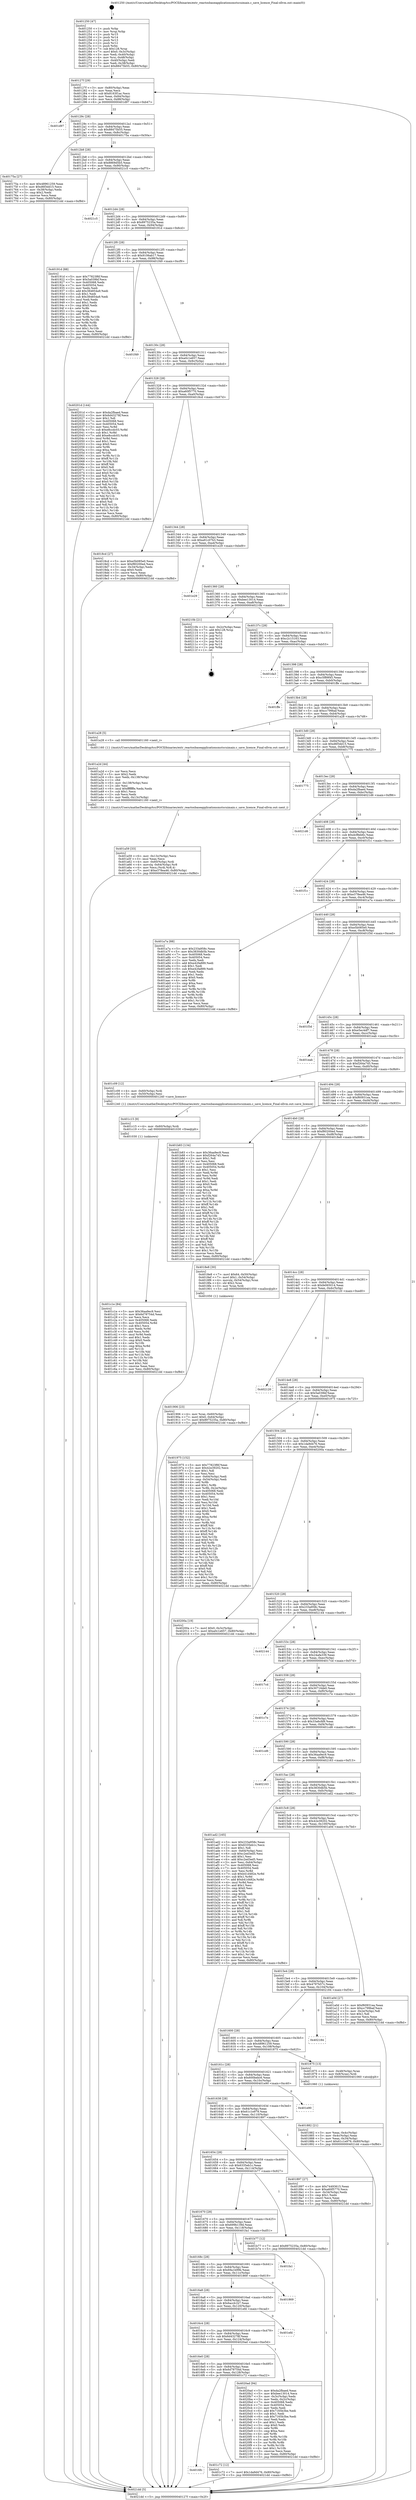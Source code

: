 digraph "0x401250" {
  label = "0x401250 (/mnt/c/Users/mathe/Desktop/tcc/POCII/binaries/extr_reactosbaseapplicationsmstscuimain.c_save_licence_Final-ollvm.out::main(0))"
  labelloc = "t"
  node[shape=record]

  Entry [label="",width=0.3,height=0.3,shape=circle,fillcolor=black,style=filled]
  "0x40127f" [label="{
     0x40127f [29]\l
     | [instrs]\l
     &nbsp;&nbsp;0x40127f \<+3\>: mov -0x80(%rbp),%eax\l
     &nbsp;&nbsp;0x401282 \<+2\>: mov %eax,%ecx\l
     &nbsp;&nbsp;0x401284 \<+6\>: sub $0x8163f1ac,%ecx\l
     &nbsp;&nbsp;0x40128a \<+6\>: mov %eax,-0x84(%rbp)\l
     &nbsp;&nbsp;0x401290 \<+6\>: mov %ecx,-0x88(%rbp)\l
     &nbsp;&nbsp;0x401296 \<+6\>: je 0000000000401d97 \<main+0xb47\>\l
  }"]
  "0x401d97" [label="{
     0x401d97\l
  }", style=dashed]
  "0x40129c" [label="{
     0x40129c [28]\l
     | [instrs]\l
     &nbsp;&nbsp;0x40129c \<+5\>: jmp 00000000004012a1 \<main+0x51\>\l
     &nbsp;&nbsp;0x4012a1 \<+6\>: mov -0x84(%rbp),%eax\l
     &nbsp;&nbsp;0x4012a7 \<+5\>: sub $0x88475b55,%eax\l
     &nbsp;&nbsp;0x4012ac \<+6\>: mov %eax,-0x8c(%rbp)\l
     &nbsp;&nbsp;0x4012b2 \<+6\>: je 000000000040175a \<main+0x50a\>\l
  }"]
  Exit [label="",width=0.3,height=0.3,shape=circle,fillcolor=black,style=filled,peripheries=2]
  "0x40175a" [label="{
     0x40175a [27]\l
     | [instrs]\l
     &nbsp;&nbsp;0x40175a \<+5\>: mov $0x48961259,%eax\l
     &nbsp;&nbsp;0x40175f \<+5\>: mov $0xd6f3dd15,%ecx\l
     &nbsp;&nbsp;0x401764 \<+3\>: mov -0x38(%rbp),%edx\l
     &nbsp;&nbsp;0x401767 \<+3\>: cmp $0x2,%edx\l
     &nbsp;&nbsp;0x40176a \<+3\>: cmovne %ecx,%eax\l
     &nbsp;&nbsp;0x40176d \<+3\>: mov %eax,-0x80(%rbp)\l
     &nbsp;&nbsp;0x401770 \<+5\>: jmp 00000000004021dd \<main+0xf8d\>\l
  }"]
  "0x4012b8" [label="{
     0x4012b8 [28]\l
     | [instrs]\l
     &nbsp;&nbsp;0x4012b8 \<+5\>: jmp 00000000004012bd \<main+0x6d\>\l
     &nbsp;&nbsp;0x4012bd \<+6\>: mov -0x84(%rbp),%eax\l
     &nbsp;&nbsp;0x4012c3 \<+5\>: sub $0x8869d5b5,%eax\l
     &nbsp;&nbsp;0x4012c8 \<+6\>: mov %eax,-0x90(%rbp)\l
     &nbsp;&nbsp;0x4012ce \<+6\>: je 00000000004021c5 \<main+0xf75\>\l
  }"]
  "0x4021dd" [label="{
     0x4021dd [5]\l
     | [instrs]\l
     &nbsp;&nbsp;0x4021dd \<+5\>: jmp 000000000040127f \<main+0x2f\>\l
  }"]
  "0x401250" [label="{
     0x401250 [47]\l
     | [instrs]\l
     &nbsp;&nbsp;0x401250 \<+1\>: push %rbp\l
     &nbsp;&nbsp;0x401251 \<+3\>: mov %rsp,%rbp\l
     &nbsp;&nbsp;0x401254 \<+2\>: push %r15\l
     &nbsp;&nbsp;0x401256 \<+2\>: push %r14\l
     &nbsp;&nbsp;0x401258 \<+2\>: push %r13\l
     &nbsp;&nbsp;0x40125a \<+2\>: push %r12\l
     &nbsp;&nbsp;0x40125c \<+1\>: push %rbx\l
     &nbsp;&nbsp;0x40125d \<+7\>: sub $0x128,%rsp\l
     &nbsp;&nbsp;0x401264 \<+7\>: movl $0x0,-0x3c(%rbp)\l
     &nbsp;&nbsp;0x40126b \<+3\>: mov %edi,-0x40(%rbp)\l
     &nbsp;&nbsp;0x40126e \<+4\>: mov %rsi,-0x48(%rbp)\l
     &nbsp;&nbsp;0x401272 \<+3\>: mov -0x40(%rbp),%edi\l
     &nbsp;&nbsp;0x401275 \<+3\>: mov %edi,-0x38(%rbp)\l
     &nbsp;&nbsp;0x401278 \<+7\>: movl $0x88475b55,-0x80(%rbp)\l
  }"]
  "0x4016fc" [label="{
     0x4016fc\l
  }", style=dashed]
  "0x4021c5" [label="{
     0x4021c5\l
  }", style=dashed]
  "0x4012d4" [label="{
     0x4012d4 [28]\l
     | [instrs]\l
     &nbsp;&nbsp;0x4012d4 \<+5\>: jmp 00000000004012d9 \<main+0x89\>\l
     &nbsp;&nbsp;0x4012d9 \<+6\>: mov -0x84(%rbp),%eax\l
     &nbsp;&nbsp;0x4012df \<+5\>: sub $0x8975235a,%eax\l
     &nbsp;&nbsp;0x4012e4 \<+6\>: mov %eax,-0x94(%rbp)\l
     &nbsp;&nbsp;0x4012ea \<+6\>: je 000000000040191d \<main+0x6cd\>\l
  }"]
  "0x401c72" [label="{
     0x401c72 [12]\l
     | [instrs]\l
     &nbsp;&nbsp;0x401c72 \<+7\>: movl $0x1da9d476,-0x80(%rbp)\l
     &nbsp;&nbsp;0x401c79 \<+5\>: jmp 00000000004021dd \<main+0xf8d\>\l
  }"]
  "0x40191d" [label="{
     0x40191d [88]\l
     | [instrs]\l
     &nbsp;&nbsp;0x40191d \<+5\>: mov $0x77823f6f,%eax\l
     &nbsp;&nbsp;0x401922 \<+5\>: mov $0x5a039bf,%ecx\l
     &nbsp;&nbsp;0x401927 \<+7\>: mov 0x405068,%edx\l
     &nbsp;&nbsp;0x40192e \<+7\>: mov 0x405054,%esi\l
     &nbsp;&nbsp;0x401935 \<+2\>: mov %edx,%edi\l
     &nbsp;&nbsp;0x401937 \<+6\>: add $0x384854a9,%edi\l
     &nbsp;&nbsp;0x40193d \<+3\>: sub $0x1,%edi\l
     &nbsp;&nbsp;0x401940 \<+6\>: sub $0x384854a9,%edi\l
     &nbsp;&nbsp;0x401946 \<+3\>: imul %edi,%edx\l
     &nbsp;&nbsp;0x401949 \<+3\>: and $0x1,%edx\l
     &nbsp;&nbsp;0x40194c \<+3\>: cmp $0x0,%edx\l
     &nbsp;&nbsp;0x40194f \<+4\>: sete %r8b\l
     &nbsp;&nbsp;0x401953 \<+3\>: cmp $0xa,%esi\l
     &nbsp;&nbsp;0x401956 \<+4\>: setl %r9b\l
     &nbsp;&nbsp;0x40195a \<+3\>: mov %r8b,%r10b\l
     &nbsp;&nbsp;0x40195d \<+3\>: and %r9b,%r10b\l
     &nbsp;&nbsp;0x401960 \<+3\>: xor %r9b,%r8b\l
     &nbsp;&nbsp;0x401963 \<+3\>: or %r8b,%r10b\l
     &nbsp;&nbsp;0x401966 \<+4\>: test $0x1,%r10b\l
     &nbsp;&nbsp;0x40196a \<+3\>: cmovne %ecx,%eax\l
     &nbsp;&nbsp;0x40196d \<+3\>: mov %eax,-0x80(%rbp)\l
     &nbsp;&nbsp;0x401970 \<+5\>: jmp 00000000004021dd \<main+0xf8d\>\l
  }"]
  "0x4012f0" [label="{
     0x4012f0 [28]\l
     | [instrs]\l
     &nbsp;&nbsp;0x4012f0 \<+5\>: jmp 00000000004012f5 \<main+0xa5\>\l
     &nbsp;&nbsp;0x4012f5 \<+6\>: mov -0x84(%rbp),%eax\l
     &nbsp;&nbsp;0x4012fb \<+5\>: sub $0x9106ab17,%eax\l
     &nbsp;&nbsp;0x401300 \<+6\>: mov %eax,-0x98(%rbp)\l
     &nbsp;&nbsp;0x401306 \<+6\>: je 0000000000401f49 \<main+0xcf9\>\l
  }"]
  "0x4016e0" [label="{
     0x4016e0 [28]\l
     | [instrs]\l
     &nbsp;&nbsp;0x4016e0 \<+5\>: jmp 00000000004016e5 \<main+0x495\>\l
     &nbsp;&nbsp;0x4016e5 \<+6\>: mov -0x84(%rbp),%eax\l
     &nbsp;&nbsp;0x4016eb \<+5\>: sub $0x6d78754d,%eax\l
     &nbsp;&nbsp;0x4016f0 \<+6\>: mov %eax,-0x128(%rbp)\l
     &nbsp;&nbsp;0x4016f6 \<+6\>: je 0000000000401c72 \<main+0xa22\>\l
  }"]
  "0x401f49" [label="{
     0x401f49\l
  }", style=dashed]
  "0x40130c" [label="{
     0x40130c [28]\l
     | [instrs]\l
     &nbsp;&nbsp;0x40130c \<+5\>: jmp 0000000000401311 \<main+0xc1\>\l
     &nbsp;&nbsp;0x401311 \<+6\>: mov -0x84(%rbp),%eax\l
     &nbsp;&nbsp;0x401317 \<+5\>: sub $0xa0c1e657,%eax\l
     &nbsp;&nbsp;0x40131c \<+6\>: mov %eax,-0x9c(%rbp)\l
     &nbsp;&nbsp;0x401322 \<+6\>: je 000000000040201d \<main+0xdcd\>\l
  }"]
  "0x4020ad" [label="{
     0x4020ad [94]\l
     | [instrs]\l
     &nbsp;&nbsp;0x4020ad \<+5\>: mov $0xda2fbaed,%eax\l
     &nbsp;&nbsp;0x4020b2 \<+5\>: mov $0xbee13014,%ecx\l
     &nbsp;&nbsp;0x4020b7 \<+3\>: mov -0x3c(%rbp),%edx\l
     &nbsp;&nbsp;0x4020ba \<+3\>: mov %edx,-0x2c(%rbp)\l
     &nbsp;&nbsp;0x4020bd \<+7\>: mov 0x405068,%edx\l
     &nbsp;&nbsp;0x4020c4 \<+7\>: mov 0x405054,%esi\l
     &nbsp;&nbsp;0x4020cb \<+2\>: mov %edx,%edi\l
     &nbsp;&nbsp;0x4020cd \<+6\>: add $0x7165b3be,%edi\l
     &nbsp;&nbsp;0x4020d3 \<+3\>: sub $0x1,%edi\l
     &nbsp;&nbsp;0x4020d6 \<+6\>: sub $0x7165b3be,%edi\l
     &nbsp;&nbsp;0x4020dc \<+3\>: imul %edi,%edx\l
     &nbsp;&nbsp;0x4020df \<+3\>: and $0x1,%edx\l
     &nbsp;&nbsp;0x4020e2 \<+3\>: cmp $0x0,%edx\l
     &nbsp;&nbsp;0x4020e5 \<+4\>: sete %r8b\l
     &nbsp;&nbsp;0x4020e9 \<+3\>: cmp $0xa,%esi\l
     &nbsp;&nbsp;0x4020ec \<+4\>: setl %r9b\l
     &nbsp;&nbsp;0x4020f0 \<+3\>: mov %r8b,%r10b\l
     &nbsp;&nbsp;0x4020f3 \<+3\>: and %r9b,%r10b\l
     &nbsp;&nbsp;0x4020f6 \<+3\>: xor %r9b,%r8b\l
     &nbsp;&nbsp;0x4020f9 \<+3\>: or %r8b,%r10b\l
     &nbsp;&nbsp;0x4020fc \<+4\>: test $0x1,%r10b\l
     &nbsp;&nbsp;0x402100 \<+3\>: cmovne %ecx,%eax\l
     &nbsp;&nbsp;0x402103 \<+3\>: mov %eax,-0x80(%rbp)\l
     &nbsp;&nbsp;0x402106 \<+5\>: jmp 00000000004021dd \<main+0xf8d\>\l
  }"]
  "0x40201d" [label="{
     0x40201d [144]\l
     | [instrs]\l
     &nbsp;&nbsp;0x40201d \<+5\>: mov $0xda2fbaed,%eax\l
     &nbsp;&nbsp;0x402022 \<+5\>: mov $0x6d43278f,%ecx\l
     &nbsp;&nbsp;0x402027 \<+2\>: mov $0x1,%dl\l
     &nbsp;&nbsp;0x402029 \<+7\>: mov 0x405068,%esi\l
     &nbsp;&nbsp;0x402030 \<+7\>: mov 0x405054,%edi\l
     &nbsp;&nbsp;0x402037 \<+3\>: mov %esi,%r8d\l
     &nbsp;&nbsp;0x40203a \<+7\>: sub $0xe8ccdc03,%r8d\l
     &nbsp;&nbsp;0x402041 \<+4\>: sub $0x1,%r8d\l
     &nbsp;&nbsp;0x402045 \<+7\>: add $0xe8ccdc03,%r8d\l
     &nbsp;&nbsp;0x40204c \<+4\>: imul %r8d,%esi\l
     &nbsp;&nbsp;0x402050 \<+3\>: and $0x1,%esi\l
     &nbsp;&nbsp;0x402053 \<+3\>: cmp $0x0,%esi\l
     &nbsp;&nbsp;0x402056 \<+4\>: sete %r9b\l
     &nbsp;&nbsp;0x40205a \<+3\>: cmp $0xa,%edi\l
     &nbsp;&nbsp;0x40205d \<+4\>: setl %r10b\l
     &nbsp;&nbsp;0x402061 \<+3\>: mov %r9b,%r11b\l
     &nbsp;&nbsp;0x402064 \<+4\>: xor $0xff,%r11b\l
     &nbsp;&nbsp;0x402068 \<+3\>: mov %r10b,%bl\l
     &nbsp;&nbsp;0x40206b \<+3\>: xor $0xff,%bl\l
     &nbsp;&nbsp;0x40206e \<+3\>: xor $0x0,%dl\l
     &nbsp;&nbsp;0x402071 \<+3\>: mov %r11b,%r14b\l
     &nbsp;&nbsp;0x402074 \<+4\>: and $0x0,%r14b\l
     &nbsp;&nbsp;0x402078 \<+3\>: and %dl,%r9b\l
     &nbsp;&nbsp;0x40207b \<+3\>: mov %bl,%r15b\l
     &nbsp;&nbsp;0x40207e \<+4\>: and $0x0,%r15b\l
     &nbsp;&nbsp;0x402082 \<+3\>: and %dl,%r10b\l
     &nbsp;&nbsp;0x402085 \<+3\>: or %r9b,%r14b\l
     &nbsp;&nbsp;0x402088 \<+3\>: or %r10b,%r15b\l
     &nbsp;&nbsp;0x40208b \<+3\>: xor %r15b,%r14b\l
     &nbsp;&nbsp;0x40208e \<+3\>: or %bl,%r11b\l
     &nbsp;&nbsp;0x402091 \<+4\>: xor $0xff,%r11b\l
     &nbsp;&nbsp;0x402095 \<+3\>: or $0x0,%dl\l
     &nbsp;&nbsp;0x402098 \<+3\>: and %dl,%r11b\l
     &nbsp;&nbsp;0x40209b \<+3\>: or %r11b,%r14b\l
     &nbsp;&nbsp;0x40209e \<+4\>: test $0x1,%r14b\l
     &nbsp;&nbsp;0x4020a2 \<+3\>: cmovne %ecx,%eax\l
     &nbsp;&nbsp;0x4020a5 \<+3\>: mov %eax,-0x80(%rbp)\l
     &nbsp;&nbsp;0x4020a8 \<+5\>: jmp 00000000004021dd \<main+0xf8d\>\l
  }"]
  "0x401328" [label="{
     0x401328 [28]\l
     | [instrs]\l
     &nbsp;&nbsp;0x401328 \<+5\>: jmp 000000000040132d \<main+0xdd\>\l
     &nbsp;&nbsp;0x40132d \<+6\>: mov -0x84(%rbp),%eax\l
     &nbsp;&nbsp;0x401333 \<+5\>: sub $0xa60f5770,%eax\l
     &nbsp;&nbsp;0x401338 \<+6\>: mov %eax,-0xa0(%rbp)\l
     &nbsp;&nbsp;0x40133e \<+6\>: je 00000000004018cd \<main+0x67d\>\l
  }"]
  "0x4016c4" [label="{
     0x4016c4 [28]\l
     | [instrs]\l
     &nbsp;&nbsp;0x4016c4 \<+5\>: jmp 00000000004016c9 \<main+0x479\>\l
     &nbsp;&nbsp;0x4016c9 \<+6\>: mov -0x84(%rbp),%eax\l
     &nbsp;&nbsp;0x4016cf \<+5\>: sub $0x6d43278f,%eax\l
     &nbsp;&nbsp;0x4016d4 \<+6\>: mov %eax,-0x124(%rbp)\l
     &nbsp;&nbsp;0x4016da \<+6\>: je 00000000004020ad \<main+0xe5d\>\l
  }"]
  "0x4018cd" [label="{
     0x4018cd [27]\l
     | [instrs]\l
     &nbsp;&nbsp;0x4018cd \<+5\>: mov $0xe5b085e0,%eax\l
     &nbsp;&nbsp;0x4018d2 \<+5\>: mov $0xf80200ed,%ecx\l
     &nbsp;&nbsp;0x4018d7 \<+3\>: mov -0x34(%rbp),%edx\l
     &nbsp;&nbsp;0x4018da \<+3\>: cmp $0x0,%edx\l
     &nbsp;&nbsp;0x4018dd \<+3\>: cmove %ecx,%eax\l
     &nbsp;&nbsp;0x4018e0 \<+3\>: mov %eax,-0x80(%rbp)\l
     &nbsp;&nbsp;0x4018e3 \<+5\>: jmp 00000000004021dd \<main+0xf8d\>\l
  }"]
  "0x401344" [label="{
     0x401344 [28]\l
     | [instrs]\l
     &nbsp;&nbsp;0x401344 \<+5\>: jmp 0000000000401349 \<main+0xf9\>\l
     &nbsp;&nbsp;0x401349 \<+6\>: mov -0x84(%rbp),%eax\l
     &nbsp;&nbsp;0x40134f \<+5\>: sub $0xa91c07b3,%eax\l
     &nbsp;&nbsp;0x401354 \<+6\>: mov %eax,-0xa4(%rbp)\l
     &nbsp;&nbsp;0x40135a \<+6\>: je 0000000000401e29 \<main+0xbd9\>\l
  }"]
  "0x401efd" [label="{
     0x401efd\l
  }", style=dashed]
  "0x401e29" [label="{
     0x401e29\l
  }", style=dashed]
  "0x401360" [label="{
     0x401360 [28]\l
     | [instrs]\l
     &nbsp;&nbsp;0x401360 \<+5\>: jmp 0000000000401365 \<main+0x115\>\l
     &nbsp;&nbsp;0x401365 \<+6\>: mov -0x84(%rbp),%eax\l
     &nbsp;&nbsp;0x40136b \<+5\>: sub $0xbee13014,%eax\l
     &nbsp;&nbsp;0x401370 \<+6\>: mov %eax,-0xa8(%rbp)\l
     &nbsp;&nbsp;0x401376 \<+6\>: je 000000000040210b \<main+0xebb\>\l
  }"]
  "0x4016a8" [label="{
     0x4016a8 [28]\l
     | [instrs]\l
     &nbsp;&nbsp;0x4016a8 \<+5\>: jmp 00000000004016ad \<main+0x45d\>\l
     &nbsp;&nbsp;0x4016ad \<+6\>: mov -0x84(%rbp),%eax\l
     &nbsp;&nbsp;0x4016b3 \<+5\>: sub $0x6accb1b7,%eax\l
     &nbsp;&nbsp;0x4016b8 \<+6\>: mov %eax,-0x120(%rbp)\l
     &nbsp;&nbsp;0x4016be \<+6\>: je 0000000000401efd \<main+0xcad\>\l
  }"]
  "0x40210b" [label="{
     0x40210b [21]\l
     | [instrs]\l
     &nbsp;&nbsp;0x40210b \<+3\>: mov -0x2c(%rbp),%eax\l
     &nbsp;&nbsp;0x40210e \<+7\>: add $0x128,%rsp\l
     &nbsp;&nbsp;0x402115 \<+1\>: pop %rbx\l
     &nbsp;&nbsp;0x402116 \<+2\>: pop %r12\l
     &nbsp;&nbsp;0x402118 \<+2\>: pop %r13\l
     &nbsp;&nbsp;0x40211a \<+2\>: pop %r14\l
     &nbsp;&nbsp;0x40211c \<+2\>: pop %r15\l
     &nbsp;&nbsp;0x40211e \<+1\>: pop %rbp\l
     &nbsp;&nbsp;0x40211f \<+1\>: ret\l
  }"]
  "0x40137c" [label="{
     0x40137c [28]\l
     | [instrs]\l
     &nbsp;&nbsp;0x40137c \<+5\>: jmp 0000000000401381 \<main+0x131\>\l
     &nbsp;&nbsp;0x401381 \<+6\>: mov -0x84(%rbp),%eax\l
     &nbsp;&nbsp;0x401387 \<+5\>: sub $0xc2c15163,%eax\l
     &nbsp;&nbsp;0x40138c \<+6\>: mov %eax,-0xac(%rbp)\l
     &nbsp;&nbsp;0x401392 \<+6\>: je 0000000000401da3 \<main+0xb53\>\l
  }"]
  "0x401869" [label="{
     0x401869\l
  }", style=dashed]
  "0x401da3" [label="{
     0x401da3\l
  }", style=dashed]
  "0x401398" [label="{
     0x401398 [28]\l
     | [instrs]\l
     &nbsp;&nbsp;0x401398 \<+5\>: jmp 000000000040139d \<main+0x14d\>\l
     &nbsp;&nbsp;0x40139d \<+6\>: mov -0x84(%rbp),%eax\l
     &nbsp;&nbsp;0x4013a3 \<+5\>: sub $0xc5f89f45,%eax\l
     &nbsp;&nbsp;0x4013a8 \<+6\>: mov %eax,-0xb0(%rbp)\l
     &nbsp;&nbsp;0x4013ae \<+6\>: je 0000000000401ffe \<main+0xdae\>\l
  }"]
  "0x40168c" [label="{
     0x40168c [28]\l
     | [instrs]\l
     &nbsp;&nbsp;0x40168c \<+5\>: jmp 0000000000401691 \<main+0x441\>\l
     &nbsp;&nbsp;0x401691 \<+6\>: mov -0x84(%rbp),%eax\l
     &nbsp;&nbsp;0x401697 \<+5\>: sub $0x69a1b99b,%eax\l
     &nbsp;&nbsp;0x40169c \<+6\>: mov %eax,-0x11c(%rbp)\l
     &nbsp;&nbsp;0x4016a2 \<+6\>: je 0000000000401869 \<main+0x619\>\l
  }"]
  "0x401ffe" [label="{
     0x401ffe\l
  }", style=dashed]
  "0x4013b4" [label="{
     0x4013b4 [28]\l
     | [instrs]\l
     &nbsp;&nbsp;0x4013b4 \<+5\>: jmp 00000000004013b9 \<main+0x169\>\l
     &nbsp;&nbsp;0x4013b9 \<+6\>: mov -0x84(%rbp),%eax\l
     &nbsp;&nbsp;0x4013bf \<+5\>: sub $0xcc799baf,%eax\l
     &nbsp;&nbsp;0x4013c4 \<+6\>: mov %eax,-0xb4(%rbp)\l
     &nbsp;&nbsp;0x4013ca \<+6\>: je 0000000000401a28 \<main+0x7d8\>\l
  }"]
  "0x401fa1" [label="{
     0x401fa1\l
  }", style=dashed]
  "0x401a28" [label="{
     0x401a28 [5]\l
     | [instrs]\l
     &nbsp;&nbsp;0x401a28 \<+5\>: call 0000000000401160 \<next_i\>\l
     | [calls]\l
     &nbsp;&nbsp;0x401160 \{1\} (/mnt/c/Users/mathe/Desktop/tcc/POCII/binaries/extr_reactosbaseapplicationsmstscuimain.c_save_licence_Final-ollvm.out::next_i)\l
  }"]
  "0x4013d0" [label="{
     0x4013d0 [28]\l
     | [instrs]\l
     &nbsp;&nbsp;0x4013d0 \<+5\>: jmp 00000000004013d5 \<main+0x185\>\l
     &nbsp;&nbsp;0x4013d5 \<+6\>: mov -0x84(%rbp),%eax\l
     &nbsp;&nbsp;0x4013db \<+5\>: sub $0xd6f3dd15,%eax\l
     &nbsp;&nbsp;0x4013e0 \<+6\>: mov %eax,-0xb8(%rbp)\l
     &nbsp;&nbsp;0x4013e6 \<+6\>: je 0000000000401775 \<main+0x525\>\l
  }"]
  "0x401c1e" [label="{
     0x401c1e [84]\l
     | [instrs]\l
     &nbsp;&nbsp;0x401c1e \<+5\>: mov $0x36aa9ec9,%esi\l
     &nbsp;&nbsp;0x401c23 \<+5\>: mov $0x6d78754d,%eax\l
     &nbsp;&nbsp;0x401c28 \<+2\>: xor %ecx,%ecx\l
     &nbsp;&nbsp;0x401c2a \<+7\>: mov 0x405068,%edx\l
     &nbsp;&nbsp;0x401c31 \<+8\>: mov 0x405054,%r8d\l
     &nbsp;&nbsp;0x401c39 \<+3\>: sub $0x1,%ecx\l
     &nbsp;&nbsp;0x401c3c \<+3\>: mov %edx,%r9d\l
     &nbsp;&nbsp;0x401c3f \<+3\>: add %ecx,%r9d\l
     &nbsp;&nbsp;0x401c42 \<+4\>: imul %r9d,%edx\l
     &nbsp;&nbsp;0x401c46 \<+3\>: and $0x1,%edx\l
     &nbsp;&nbsp;0x401c49 \<+3\>: cmp $0x0,%edx\l
     &nbsp;&nbsp;0x401c4c \<+4\>: sete %r10b\l
     &nbsp;&nbsp;0x401c50 \<+4\>: cmp $0xa,%r8d\l
     &nbsp;&nbsp;0x401c54 \<+4\>: setl %r11b\l
     &nbsp;&nbsp;0x401c58 \<+3\>: mov %r10b,%bl\l
     &nbsp;&nbsp;0x401c5b \<+3\>: and %r11b,%bl\l
     &nbsp;&nbsp;0x401c5e \<+3\>: xor %r11b,%r10b\l
     &nbsp;&nbsp;0x401c61 \<+3\>: or %r10b,%bl\l
     &nbsp;&nbsp;0x401c64 \<+3\>: test $0x1,%bl\l
     &nbsp;&nbsp;0x401c67 \<+3\>: cmovne %eax,%esi\l
     &nbsp;&nbsp;0x401c6a \<+3\>: mov %esi,-0x80(%rbp)\l
     &nbsp;&nbsp;0x401c6d \<+5\>: jmp 00000000004021dd \<main+0xf8d\>\l
  }"]
  "0x401775" [label="{
     0x401775\l
  }", style=dashed]
  "0x4013ec" [label="{
     0x4013ec [28]\l
     | [instrs]\l
     &nbsp;&nbsp;0x4013ec \<+5\>: jmp 00000000004013f1 \<main+0x1a1\>\l
     &nbsp;&nbsp;0x4013f1 \<+6\>: mov -0x84(%rbp),%eax\l
     &nbsp;&nbsp;0x4013f7 \<+5\>: sub $0xda2fbaed,%eax\l
     &nbsp;&nbsp;0x4013fc \<+6\>: mov %eax,-0xbc(%rbp)\l
     &nbsp;&nbsp;0x401402 \<+6\>: je 00000000004021d6 \<main+0xf86\>\l
  }"]
  "0x401c15" [label="{
     0x401c15 [9]\l
     | [instrs]\l
     &nbsp;&nbsp;0x401c15 \<+4\>: mov -0x60(%rbp),%rdi\l
     &nbsp;&nbsp;0x401c19 \<+5\>: call 0000000000401030 \<free@plt\>\l
     | [calls]\l
     &nbsp;&nbsp;0x401030 \{1\} (unknown)\l
  }"]
  "0x4021d6" [label="{
     0x4021d6\l
  }", style=dashed]
  "0x401408" [label="{
     0x401408 [28]\l
     | [instrs]\l
     &nbsp;&nbsp;0x401408 \<+5\>: jmp 000000000040140d \<main+0x1bd\>\l
     &nbsp;&nbsp;0x40140d \<+6\>: mov -0x84(%rbp),%eax\l
     &nbsp;&nbsp;0x401413 \<+5\>: sub $0xdcf8eb6c,%eax\l
     &nbsp;&nbsp;0x401418 \<+6\>: mov %eax,-0xc0(%rbp)\l
     &nbsp;&nbsp;0x40141e \<+6\>: je 0000000000401f1c \<main+0xccc\>\l
  }"]
  "0x401670" [label="{
     0x401670 [28]\l
     | [instrs]\l
     &nbsp;&nbsp;0x401670 \<+5\>: jmp 0000000000401675 \<main+0x425\>\l
     &nbsp;&nbsp;0x401675 \<+6\>: mov -0x84(%rbp),%eax\l
     &nbsp;&nbsp;0x40167b \<+5\>: sub $0x699b139d,%eax\l
     &nbsp;&nbsp;0x401680 \<+6\>: mov %eax,-0x118(%rbp)\l
     &nbsp;&nbsp;0x401686 \<+6\>: je 0000000000401fa1 \<main+0xd51\>\l
  }"]
  "0x401f1c" [label="{
     0x401f1c\l
  }", style=dashed]
  "0x401424" [label="{
     0x401424 [28]\l
     | [instrs]\l
     &nbsp;&nbsp;0x401424 \<+5\>: jmp 0000000000401429 \<main+0x1d9\>\l
     &nbsp;&nbsp;0x401429 \<+6\>: mov -0x84(%rbp),%eax\l
     &nbsp;&nbsp;0x40142f \<+5\>: sub $0xe378ea46,%eax\l
     &nbsp;&nbsp;0x401434 \<+6\>: mov %eax,-0xc4(%rbp)\l
     &nbsp;&nbsp;0x40143a \<+6\>: je 0000000000401a7a \<main+0x82a\>\l
  }"]
  "0x401b77" [label="{
     0x401b77 [12]\l
     | [instrs]\l
     &nbsp;&nbsp;0x401b77 \<+7\>: movl $0x8975235a,-0x80(%rbp)\l
     &nbsp;&nbsp;0x401b7e \<+5\>: jmp 00000000004021dd \<main+0xf8d\>\l
  }"]
  "0x401a7a" [label="{
     0x401a7a [88]\l
     | [instrs]\l
     &nbsp;&nbsp;0x401a7a \<+5\>: mov $0x233a958c,%eax\l
     &nbsp;&nbsp;0x401a7f \<+5\>: mov $0x3830db5b,%ecx\l
     &nbsp;&nbsp;0x401a84 \<+7\>: mov 0x405068,%edx\l
     &nbsp;&nbsp;0x401a8b \<+7\>: mov 0x405054,%esi\l
     &nbsp;&nbsp;0x401a92 \<+2\>: mov %edx,%edi\l
     &nbsp;&nbsp;0x401a94 \<+6\>: add $0xe42fa889,%edi\l
     &nbsp;&nbsp;0x401a9a \<+3\>: sub $0x1,%edi\l
     &nbsp;&nbsp;0x401a9d \<+6\>: sub $0xe42fa889,%edi\l
     &nbsp;&nbsp;0x401aa3 \<+3\>: imul %edi,%edx\l
     &nbsp;&nbsp;0x401aa6 \<+3\>: and $0x1,%edx\l
     &nbsp;&nbsp;0x401aa9 \<+3\>: cmp $0x0,%edx\l
     &nbsp;&nbsp;0x401aac \<+4\>: sete %r8b\l
     &nbsp;&nbsp;0x401ab0 \<+3\>: cmp $0xa,%esi\l
     &nbsp;&nbsp;0x401ab3 \<+4\>: setl %r9b\l
     &nbsp;&nbsp;0x401ab7 \<+3\>: mov %r8b,%r10b\l
     &nbsp;&nbsp;0x401aba \<+3\>: and %r9b,%r10b\l
     &nbsp;&nbsp;0x401abd \<+3\>: xor %r9b,%r8b\l
     &nbsp;&nbsp;0x401ac0 \<+3\>: or %r8b,%r10b\l
     &nbsp;&nbsp;0x401ac3 \<+4\>: test $0x1,%r10b\l
     &nbsp;&nbsp;0x401ac7 \<+3\>: cmovne %ecx,%eax\l
     &nbsp;&nbsp;0x401aca \<+3\>: mov %eax,-0x80(%rbp)\l
     &nbsp;&nbsp;0x401acd \<+5\>: jmp 00000000004021dd \<main+0xf8d\>\l
  }"]
  "0x401440" [label="{
     0x401440 [28]\l
     | [instrs]\l
     &nbsp;&nbsp;0x401440 \<+5\>: jmp 0000000000401445 \<main+0x1f5\>\l
     &nbsp;&nbsp;0x401445 \<+6\>: mov -0x84(%rbp),%eax\l
     &nbsp;&nbsp;0x40144b \<+5\>: sub $0xe5b085e0,%eax\l
     &nbsp;&nbsp;0x401450 \<+6\>: mov %eax,-0xc8(%rbp)\l
     &nbsp;&nbsp;0x401456 \<+6\>: je 0000000000401f3d \<main+0xced\>\l
  }"]
  "0x401a59" [label="{
     0x401a59 [33]\l
     | [instrs]\l
     &nbsp;&nbsp;0x401a59 \<+6\>: mov -0x13c(%rbp),%ecx\l
     &nbsp;&nbsp;0x401a5f \<+3\>: imul %eax,%ecx\l
     &nbsp;&nbsp;0x401a62 \<+4\>: mov -0x60(%rbp),%rdi\l
     &nbsp;&nbsp;0x401a66 \<+4\>: movslq -0x64(%rbp),%r8\l
     &nbsp;&nbsp;0x401a6a \<+4\>: mov %ecx,(%rdi,%r8,4)\l
     &nbsp;&nbsp;0x401a6e \<+7\>: movl $0xe378ea46,-0x80(%rbp)\l
     &nbsp;&nbsp;0x401a75 \<+5\>: jmp 00000000004021dd \<main+0xf8d\>\l
  }"]
  "0x401f3d" [label="{
     0x401f3d\l
  }", style=dashed]
  "0x40145c" [label="{
     0x40145c [28]\l
     | [instrs]\l
     &nbsp;&nbsp;0x40145c \<+5\>: jmp 0000000000401461 \<main+0x211\>\l
     &nbsp;&nbsp;0x401461 \<+6\>: mov -0x84(%rbp),%eax\l
     &nbsp;&nbsp;0x401467 \<+5\>: sub $0xe5ec4df7,%eax\l
     &nbsp;&nbsp;0x40146c \<+6\>: mov %eax,-0xcc(%rbp)\l
     &nbsp;&nbsp;0x401472 \<+6\>: je 0000000000401eab \<main+0xc5b\>\l
  }"]
  "0x401a2d" [label="{
     0x401a2d [44]\l
     | [instrs]\l
     &nbsp;&nbsp;0x401a2d \<+2\>: xor %ecx,%ecx\l
     &nbsp;&nbsp;0x401a2f \<+5\>: mov $0x2,%edx\l
     &nbsp;&nbsp;0x401a34 \<+6\>: mov %edx,-0x138(%rbp)\l
     &nbsp;&nbsp;0x401a3a \<+1\>: cltd\l
     &nbsp;&nbsp;0x401a3b \<+6\>: mov -0x138(%rbp),%esi\l
     &nbsp;&nbsp;0x401a41 \<+2\>: idiv %esi\l
     &nbsp;&nbsp;0x401a43 \<+6\>: imul $0xfffffffe,%edx,%edx\l
     &nbsp;&nbsp;0x401a49 \<+3\>: sub $0x1,%ecx\l
     &nbsp;&nbsp;0x401a4c \<+2\>: sub %ecx,%edx\l
     &nbsp;&nbsp;0x401a4e \<+6\>: mov %edx,-0x13c(%rbp)\l
     &nbsp;&nbsp;0x401a54 \<+5\>: call 0000000000401160 \<next_i\>\l
     | [calls]\l
     &nbsp;&nbsp;0x401160 \{1\} (/mnt/c/Users/mathe/Desktop/tcc/POCII/binaries/extr_reactosbaseapplicationsmstscuimain.c_save_licence_Final-ollvm.out::next_i)\l
  }"]
  "0x401eab" [label="{
     0x401eab\l
  }", style=dashed]
  "0x401478" [label="{
     0x401478 [28]\l
     | [instrs]\l
     &nbsp;&nbsp;0x401478 \<+5\>: jmp 000000000040147d \<main+0x22d\>\l
     &nbsp;&nbsp;0x40147d \<+6\>: mov -0x84(%rbp),%eax\l
     &nbsp;&nbsp;0x401483 \<+5\>: sub $0xf264a745,%eax\l
     &nbsp;&nbsp;0x401488 \<+6\>: mov %eax,-0xd0(%rbp)\l
     &nbsp;&nbsp;0x40148e \<+6\>: je 0000000000401c09 \<main+0x9b9\>\l
  }"]
  "0x401906" [label="{
     0x401906 [23]\l
     | [instrs]\l
     &nbsp;&nbsp;0x401906 \<+4\>: mov %rax,-0x60(%rbp)\l
     &nbsp;&nbsp;0x40190a \<+7\>: movl $0x0,-0x64(%rbp)\l
     &nbsp;&nbsp;0x401911 \<+7\>: movl $0x8975235a,-0x80(%rbp)\l
     &nbsp;&nbsp;0x401918 \<+5\>: jmp 00000000004021dd \<main+0xf8d\>\l
  }"]
  "0x401c09" [label="{
     0x401c09 [12]\l
     | [instrs]\l
     &nbsp;&nbsp;0x401c09 \<+4\>: mov -0x60(%rbp),%rdi\l
     &nbsp;&nbsp;0x401c0d \<+3\>: mov -0x50(%rbp),%esi\l
     &nbsp;&nbsp;0x401c10 \<+5\>: call 0000000000401240 \<save_licence\>\l
     | [calls]\l
     &nbsp;&nbsp;0x401240 \{1\} (/mnt/c/Users/mathe/Desktop/tcc/POCII/binaries/extr_reactosbaseapplicationsmstscuimain.c_save_licence_Final-ollvm.out::save_licence)\l
  }"]
  "0x401494" [label="{
     0x401494 [28]\l
     | [instrs]\l
     &nbsp;&nbsp;0x401494 \<+5\>: jmp 0000000000401499 \<main+0x249\>\l
     &nbsp;&nbsp;0x401499 \<+6\>: mov -0x84(%rbp),%eax\l
     &nbsp;&nbsp;0x40149f \<+5\>: sub $0xf60931ea,%eax\l
     &nbsp;&nbsp;0x4014a4 \<+6\>: mov %eax,-0xd4(%rbp)\l
     &nbsp;&nbsp;0x4014aa \<+6\>: je 0000000000401b83 \<main+0x933\>\l
  }"]
  "0x401654" [label="{
     0x401654 [28]\l
     | [instrs]\l
     &nbsp;&nbsp;0x401654 \<+5\>: jmp 0000000000401659 \<main+0x409\>\l
     &nbsp;&nbsp;0x401659 \<+6\>: mov -0x84(%rbp),%eax\l
     &nbsp;&nbsp;0x40165f \<+5\>: sub $0x6335eb1c,%eax\l
     &nbsp;&nbsp;0x401664 \<+6\>: mov %eax,-0x114(%rbp)\l
     &nbsp;&nbsp;0x40166a \<+6\>: je 0000000000401b77 \<main+0x927\>\l
  }"]
  "0x401b83" [label="{
     0x401b83 [134]\l
     | [instrs]\l
     &nbsp;&nbsp;0x401b83 \<+5\>: mov $0x36aa9ec9,%eax\l
     &nbsp;&nbsp;0x401b88 \<+5\>: mov $0xf264a745,%ecx\l
     &nbsp;&nbsp;0x401b8d \<+2\>: mov $0x1,%dl\l
     &nbsp;&nbsp;0x401b8f \<+2\>: xor %esi,%esi\l
     &nbsp;&nbsp;0x401b91 \<+7\>: mov 0x405068,%edi\l
     &nbsp;&nbsp;0x401b98 \<+8\>: mov 0x405054,%r8d\l
     &nbsp;&nbsp;0x401ba0 \<+3\>: sub $0x1,%esi\l
     &nbsp;&nbsp;0x401ba3 \<+3\>: mov %edi,%r9d\l
     &nbsp;&nbsp;0x401ba6 \<+3\>: add %esi,%r9d\l
     &nbsp;&nbsp;0x401ba9 \<+4\>: imul %r9d,%edi\l
     &nbsp;&nbsp;0x401bad \<+3\>: and $0x1,%edi\l
     &nbsp;&nbsp;0x401bb0 \<+3\>: cmp $0x0,%edi\l
     &nbsp;&nbsp;0x401bb3 \<+4\>: sete %r10b\l
     &nbsp;&nbsp;0x401bb7 \<+4\>: cmp $0xa,%r8d\l
     &nbsp;&nbsp;0x401bbb \<+4\>: setl %r11b\l
     &nbsp;&nbsp;0x401bbf \<+3\>: mov %r10b,%bl\l
     &nbsp;&nbsp;0x401bc2 \<+3\>: xor $0xff,%bl\l
     &nbsp;&nbsp;0x401bc5 \<+3\>: mov %r11b,%r14b\l
     &nbsp;&nbsp;0x401bc8 \<+4\>: xor $0xff,%r14b\l
     &nbsp;&nbsp;0x401bcc \<+3\>: xor $0x1,%dl\l
     &nbsp;&nbsp;0x401bcf \<+3\>: mov %bl,%r15b\l
     &nbsp;&nbsp;0x401bd2 \<+4\>: and $0xff,%r15b\l
     &nbsp;&nbsp;0x401bd6 \<+3\>: and %dl,%r10b\l
     &nbsp;&nbsp;0x401bd9 \<+3\>: mov %r14b,%r12b\l
     &nbsp;&nbsp;0x401bdc \<+4\>: and $0xff,%r12b\l
     &nbsp;&nbsp;0x401be0 \<+3\>: and %dl,%r11b\l
     &nbsp;&nbsp;0x401be3 \<+3\>: or %r10b,%r15b\l
     &nbsp;&nbsp;0x401be6 \<+3\>: or %r11b,%r12b\l
     &nbsp;&nbsp;0x401be9 \<+3\>: xor %r12b,%r15b\l
     &nbsp;&nbsp;0x401bec \<+3\>: or %r14b,%bl\l
     &nbsp;&nbsp;0x401bef \<+3\>: xor $0xff,%bl\l
     &nbsp;&nbsp;0x401bf2 \<+3\>: or $0x1,%dl\l
     &nbsp;&nbsp;0x401bf5 \<+2\>: and %dl,%bl\l
     &nbsp;&nbsp;0x401bf7 \<+3\>: or %bl,%r15b\l
     &nbsp;&nbsp;0x401bfa \<+4\>: test $0x1,%r15b\l
     &nbsp;&nbsp;0x401bfe \<+3\>: cmovne %ecx,%eax\l
     &nbsp;&nbsp;0x401c01 \<+3\>: mov %eax,-0x80(%rbp)\l
     &nbsp;&nbsp;0x401c04 \<+5\>: jmp 00000000004021dd \<main+0xf8d\>\l
  }"]
  "0x4014b0" [label="{
     0x4014b0 [28]\l
     | [instrs]\l
     &nbsp;&nbsp;0x4014b0 \<+5\>: jmp 00000000004014b5 \<main+0x265\>\l
     &nbsp;&nbsp;0x4014b5 \<+6\>: mov -0x84(%rbp),%eax\l
     &nbsp;&nbsp;0x4014bb \<+5\>: sub $0xf80200ed,%eax\l
     &nbsp;&nbsp;0x4014c0 \<+6\>: mov %eax,-0xd8(%rbp)\l
     &nbsp;&nbsp;0x4014c6 \<+6\>: je 00000000004018e8 \<main+0x698\>\l
  }"]
  "0x401897" [label="{
     0x401897 [27]\l
     | [instrs]\l
     &nbsp;&nbsp;0x401897 \<+5\>: mov $0x74493615,%eax\l
     &nbsp;&nbsp;0x40189c \<+5\>: mov $0xa60f5770,%ecx\l
     &nbsp;&nbsp;0x4018a1 \<+3\>: mov -0x34(%rbp),%edx\l
     &nbsp;&nbsp;0x4018a4 \<+3\>: cmp $0x1,%edx\l
     &nbsp;&nbsp;0x4018a7 \<+3\>: cmovl %ecx,%eax\l
     &nbsp;&nbsp;0x4018aa \<+3\>: mov %eax,-0x80(%rbp)\l
     &nbsp;&nbsp;0x4018ad \<+5\>: jmp 00000000004021dd \<main+0xf8d\>\l
  }"]
  "0x4018e8" [label="{
     0x4018e8 [30]\l
     | [instrs]\l
     &nbsp;&nbsp;0x4018e8 \<+7\>: movl $0x64,-0x50(%rbp)\l
     &nbsp;&nbsp;0x4018ef \<+7\>: movl $0x1,-0x54(%rbp)\l
     &nbsp;&nbsp;0x4018f6 \<+4\>: movslq -0x54(%rbp),%rax\l
     &nbsp;&nbsp;0x4018fa \<+4\>: shl $0x2,%rax\l
     &nbsp;&nbsp;0x4018fe \<+3\>: mov %rax,%rdi\l
     &nbsp;&nbsp;0x401901 \<+5\>: call 0000000000401050 \<malloc@plt\>\l
     | [calls]\l
     &nbsp;&nbsp;0x401050 \{1\} (unknown)\l
  }"]
  "0x4014cc" [label="{
     0x4014cc [28]\l
     | [instrs]\l
     &nbsp;&nbsp;0x4014cc \<+5\>: jmp 00000000004014d1 \<main+0x281\>\l
     &nbsp;&nbsp;0x4014d1 \<+6\>: mov -0x84(%rbp),%eax\l
     &nbsp;&nbsp;0x4014d7 \<+5\>: sub $0xfe065014,%eax\l
     &nbsp;&nbsp;0x4014dc \<+6\>: mov %eax,-0xdc(%rbp)\l
     &nbsp;&nbsp;0x4014e2 \<+6\>: je 0000000000402120 \<main+0xed0\>\l
  }"]
  "0x401638" [label="{
     0x401638 [28]\l
     | [instrs]\l
     &nbsp;&nbsp;0x401638 \<+5\>: jmp 000000000040163d \<main+0x3ed\>\l
     &nbsp;&nbsp;0x40163d \<+6\>: mov -0x84(%rbp),%eax\l
     &nbsp;&nbsp;0x401643 \<+5\>: sub $0x61c1e979,%eax\l
     &nbsp;&nbsp;0x401648 \<+6\>: mov %eax,-0x110(%rbp)\l
     &nbsp;&nbsp;0x40164e \<+6\>: je 0000000000401897 \<main+0x647\>\l
  }"]
  "0x402120" [label="{
     0x402120\l
  }", style=dashed]
  "0x4014e8" [label="{
     0x4014e8 [28]\l
     | [instrs]\l
     &nbsp;&nbsp;0x4014e8 \<+5\>: jmp 00000000004014ed \<main+0x29d\>\l
     &nbsp;&nbsp;0x4014ed \<+6\>: mov -0x84(%rbp),%eax\l
     &nbsp;&nbsp;0x4014f3 \<+5\>: sub $0x5a039bf,%eax\l
     &nbsp;&nbsp;0x4014f8 \<+6\>: mov %eax,-0xe0(%rbp)\l
     &nbsp;&nbsp;0x4014fe \<+6\>: je 0000000000401975 \<main+0x725\>\l
  }"]
  "0x401e90" [label="{
     0x401e90\l
  }", style=dashed]
  "0x401975" [label="{
     0x401975 [152]\l
     | [instrs]\l
     &nbsp;&nbsp;0x401975 \<+5\>: mov $0x77823f6f,%eax\l
     &nbsp;&nbsp;0x40197a \<+5\>: mov $0x42e39202,%ecx\l
     &nbsp;&nbsp;0x40197f \<+2\>: mov $0x1,%dl\l
     &nbsp;&nbsp;0x401981 \<+2\>: xor %esi,%esi\l
     &nbsp;&nbsp;0x401983 \<+3\>: mov -0x64(%rbp),%edi\l
     &nbsp;&nbsp;0x401986 \<+3\>: cmp -0x54(%rbp),%edi\l
     &nbsp;&nbsp;0x401989 \<+4\>: setl %r8b\l
     &nbsp;&nbsp;0x40198d \<+4\>: and $0x1,%r8b\l
     &nbsp;&nbsp;0x401991 \<+4\>: mov %r8b,-0x2e(%rbp)\l
     &nbsp;&nbsp;0x401995 \<+7\>: mov 0x405068,%edi\l
     &nbsp;&nbsp;0x40199c \<+8\>: mov 0x405054,%r9d\l
     &nbsp;&nbsp;0x4019a4 \<+3\>: sub $0x1,%esi\l
     &nbsp;&nbsp;0x4019a7 \<+3\>: mov %edi,%r10d\l
     &nbsp;&nbsp;0x4019aa \<+3\>: add %esi,%r10d\l
     &nbsp;&nbsp;0x4019ad \<+4\>: imul %r10d,%edi\l
     &nbsp;&nbsp;0x4019b1 \<+3\>: and $0x1,%edi\l
     &nbsp;&nbsp;0x4019b4 \<+3\>: cmp $0x0,%edi\l
     &nbsp;&nbsp;0x4019b7 \<+4\>: sete %r8b\l
     &nbsp;&nbsp;0x4019bb \<+4\>: cmp $0xa,%r9d\l
     &nbsp;&nbsp;0x4019bf \<+4\>: setl %r11b\l
     &nbsp;&nbsp;0x4019c3 \<+3\>: mov %r8b,%bl\l
     &nbsp;&nbsp;0x4019c6 \<+3\>: xor $0xff,%bl\l
     &nbsp;&nbsp;0x4019c9 \<+3\>: mov %r11b,%r14b\l
     &nbsp;&nbsp;0x4019cc \<+4\>: xor $0xff,%r14b\l
     &nbsp;&nbsp;0x4019d0 \<+3\>: xor $0x0,%dl\l
     &nbsp;&nbsp;0x4019d3 \<+3\>: mov %bl,%r15b\l
     &nbsp;&nbsp;0x4019d6 \<+4\>: and $0x0,%r15b\l
     &nbsp;&nbsp;0x4019da \<+3\>: and %dl,%r8b\l
     &nbsp;&nbsp;0x4019dd \<+3\>: mov %r14b,%r12b\l
     &nbsp;&nbsp;0x4019e0 \<+4\>: and $0x0,%r12b\l
     &nbsp;&nbsp;0x4019e4 \<+3\>: and %dl,%r11b\l
     &nbsp;&nbsp;0x4019e7 \<+3\>: or %r8b,%r15b\l
     &nbsp;&nbsp;0x4019ea \<+3\>: or %r11b,%r12b\l
     &nbsp;&nbsp;0x4019ed \<+3\>: xor %r12b,%r15b\l
     &nbsp;&nbsp;0x4019f0 \<+3\>: or %r14b,%bl\l
     &nbsp;&nbsp;0x4019f3 \<+3\>: xor $0xff,%bl\l
     &nbsp;&nbsp;0x4019f6 \<+3\>: or $0x0,%dl\l
     &nbsp;&nbsp;0x4019f9 \<+2\>: and %dl,%bl\l
     &nbsp;&nbsp;0x4019fb \<+3\>: or %bl,%r15b\l
     &nbsp;&nbsp;0x4019fe \<+4\>: test $0x1,%r15b\l
     &nbsp;&nbsp;0x401a02 \<+3\>: cmovne %ecx,%eax\l
     &nbsp;&nbsp;0x401a05 \<+3\>: mov %eax,-0x80(%rbp)\l
     &nbsp;&nbsp;0x401a08 \<+5\>: jmp 00000000004021dd \<main+0xf8d\>\l
  }"]
  "0x401504" [label="{
     0x401504 [28]\l
     | [instrs]\l
     &nbsp;&nbsp;0x401504 \<+5\>: jmp 0000000000401509 \<main+0x2b9\>\l
     &nbsp;&nbsp;0x401509 \<+6\>: mov -0x84(%rbp),%eax\l
     &nbsp;&nbsp;0x40150f \<+5\>: sub $0x1da9d476,%eax\l
     &nbsp;&nbsp;0x401514 \<+6\>: mov %eax,-0xe4(%rbp)\l
     &nbsp;&nbsp;0x40151a \<+6\>: je 000000000040200a \<main+0xdba\>\l
  }"]
  "0x401882" [label="{
     0x401882 [21]\l
     | [instrs]\l
     &nbsp;&nbsp;0x401882 \<+3\>: mov %eax,-0x4c(%rbp)\l
     &nbsp;&nbsp;0x401885 \<+3\>: mov -0x4c(%rbp),%eax\l
     &nbsp;&nbsp;0x401888 \<+3\>: mov %eax,-0x34(%rbp)\l
     &nbsp;&nbsp;0x40188b \<+7\>: movl $0x61c1e979,-0x80(%rbp)\l
     &nbsp;&nbsp;0x401892 \<+5\>: jmp 00000000004021dd \<main+0xf8d\>\l
  }"]
  "0x40200a" [label="{
     0x40200a [19]\l
     | [instrs]\l
     &nbsp;&nbsp;0x40200a \<+7\>: movl $0x0,-0x3c(%rbp)\l
     &nbsp;&nbsp;0x402011 \<+7\>: movl $0xa0c1e657,-0x80(%rbp)\l
     &nbsp;&nbsp;0x402018 \<+5\>: jmp 00000000004021dd \<main+0xf8d\>\l
  }"]
  "0x401520" [label="{
     0x401520 [28]\l
     | [instrs]\l
     &nbsp;&nbsp;0x401520 \<+5\>: jmp 0000000000401525 \<main+0x2d5\>\l
     &nbsp;&nbsp;0x401525 \<+6\>: mov -0x84(%rbp),%eax\l
     &nbsp;&nbsp;0x40152b \<+5\>: sub $0x233a958c,%eax\l
     &nbsp;&nbsp;0x401530 \<+6\>: mov %eax,-0xe8(%rbp)\l
     &nbsp;&nbsp;0x401536 \<+6\>: je 0000000000402144 \<main+0xef4\>\l
  }"]
  "0x40161c" [label="{
     0x40161c [28]\l
     | [instrs]\l
     &nbsp;&nbsp;0x40161c \<+5\>: jmp 0000000000401621 \<main+0x3d1\>\l
     &nbsp;&nbsp;0x401621 \<+6\>: mov -0x84(%rbp),%eax\l
     &nbsp;&nbsp;0x401627 \<+5\>: sub $0x600bebc6,%eax\l
     &nbsp;&nbsp;0x40162c \<+6\>: mov %eax,-0x10c(%rbp)\l
     &nbsp;&nbsp;0x401632 \<+6\>: je 0000000000401e90 \<main+0xc40\>\l
  }"]
  "0x402144" [label="{
     0x402144\l
  }", style=dashed]
  "0x40153c" [label="{
     0x40153c [28]\l
     | [instrs]\l
     &nbsp;&nbsp;0x40153c \<+5\>: jmp 0000000000401541 \<main+0x2f1\>\l
     &nbsp;&nbsp;0x401541 \<+6\>: mov -0x84(%rbp),%eax\l
     &nbsp;&nbsp;0x401547 \<+5\>: sub $0x24afa339,%eax\l
     &nbsp;&nbsp;0x40154c \<+6\>: mov %eax,-0xec(%rbp)\l
     &nbsp;&nbsp;0x401552 \<+6\>: je 00000000004017cd \<main+0x57d\>\l
  }"]
  "0x401875" [label="{
     0x401875 [13]\l
     | [instrs]\l
     &nbsp;&nbsp;0x401875 \<+4\>: mov -0x48(%rbp),%rax\l
     &nbsp;&nbsp;0x401879 \<+4\>: mov 0x8(%rax),%rdi\l
     &nbsp;&nbsp;0x40187d \<+5\>: call 0000000000401060 \<atoi@plt\>\l
     | [calls]\l
     &nbsp;&nbsp;0x401060 \{1\} (unknown)\l
  }"]
  "0x4017cd" [label="{
     0x4017cd\l
  }", style=dashed]
  "0x401558" [label="{
     0x401558 [28]\l
     | [instrs]\l
     &nbsp;&nbsp;0x401558 \<+5\>: jmp 000000000040155d \<main+0x30d\>\l
     &nbsp;&nbsp;0x40155d \<+6\>: mov -0x84(%rbp),%eax\l
     &nbsp;&nbsp;0x401563 \<+5\>: sub $0x30716de0,%eax\l
     &nbsp;&nbsp;0x401568 \<+6\>: mov %eax,-0xf0(%rbp)\l
     &nbsp;&nbsp;0x40156e \<+6\>: je 0000000000401c7e \<main+0xa2e\>\l
  }"]
  "0x401600" [label="{
     0x401600 [28]\l
     | [instrs]\l
     &nbsp;&nbsp;0x401600 \<+5\>: jmp 0000000000401605 \<main+0x3b5\>\l
     &nbsp;&nbsp;0x401605 \<+6\>: mov -0x84(%rbp),%eax\l
     &nbsp;&nbsp;0x40160b \<+5\>: sub $0x48961259,%eax\l
     &nbsp;&nbsp;0x401610 \<+6\>: mov %eax,-0x108(%rbp)\l
     &nbsp;&nbsp;0x401616 \<+6\>: je 0000000000401875 \<main+0x625\>\l
  }"]
  "0x401c7e" [label="{
     0x401c7e\l
  }", style=dashed]
  "0x401574" [label="{
     0x401574 [28]\l
     | [instrs]\l
     &nbsp;&nbsp;0x401574 \<+5\>: jmp 0000000000401579 \<main+0x329\>\l
     &nbsp;&nbsp;0x401579 \<+6\>: mov -0x84(%rbp),%eax\l
     &nbsp;&nbsp;0x40157f \<+5\>: sub $0x33a6cfd9,%eax\l
     &nbsp;&nbsp;0x401584 \<+6\>: mov %eax,-0xf4(%rbp)\l
     &nbsp;&nbsp;0x40158a \<+6\>: je 0000000000401cd6 \<main+0xa86\>\l
  }"]
  "0x402184" [label="{
     0x402184\l
  }", style=dashed]
  "0x401cd6" [label="{
     0x401cd6\l
  }", style=dashed]
  "0x401590" [label="{
     0x401590 [28]\l
     | [instrs]\l
     &nbsp;&nbsp;0x401590 \<+5\>: jmp 0000000000401595 \<main+0x345\>\l
     &nbsp;&nbsp;0x401595 \<+6\>: mov -0x84(%rbp),%eax\l
     &nbsp;&nbsp;0x40159b \<+5\>: sub $0x36aa9ec9,%eax\l
     &nbsp;&nbsp;0x4015a0 \<+6\>: mov %eax,-0xf8(%rbp)\l
     &nbsp;&nbsp;0x4015a6 \<+6\>: je 0000000000402163 \<main+0xf13\>\l
  }"]
  "0x4015e4" [label="{
     0x4015e4 [28]\l
     | [instrs]\l
     &nbsp;&nbsp;0x4015e4 \<+5\>: jmp 00000000004015e9 \<main+0x399\>\l
     &nbsp;&nbsp;0x4015e9 \<+6\>: mov -0x84(%rbp),%eax\l
     &nbsp;&nbsp;0x4015ef \<+5\>: sub $0x4797b57c,%eax\l
     &nbsp;&nbsp;0x4015f4 \<+6\>: mov %eax,-0x104(%rbp)\l
     &nbsp;&nbsp;0x4015fa \<+6\>: je 0000000000402184 \<main+0xf34\>\l
  }"]
  "0x402163" [label="{
     0x402163\l
  }", style=dashed]
  "0x4015ac" [label="{
     0x4015ac [28]\l
     | [instrs]\l
     &nbsp;&nbsp;0x4015ac \<+5\>: jmp 00000000004015b1 \<main+0x361\>\l
     &nbsp;&nbsp;0x4015b1 \<+6\>: mov -0x84(%rbp),%eax\l
     &nbsp;&nbsp;0x4015b7 \<+5\>: sub $0x3830db5b,%eax\l
     &nbsp;&nbsp;0x4015bc \<+6\>: mov %eax,-0xfc(%rbp)\l
     &nbsp;&nbsp;0x4015c2 \<+6\>: je 0000000000401ad2 \<main+0x882\>\l
  }"]
  "0x401a0d" [label="{
     0x401a0d [27]\l
     | [instrs]\l
     &nbsp;&nbsp;0x401a0d \<+5\>: mov $0xf60931ea,%eax\l
     &nbsp;&nbsp;0x401a12 \<+5\>: mov $0xcc799baf,%ecx\l
     &nbsp;&nbsp;0x401a17 \<+3\>: mov -0x2e(%rbp),%dl\l
     &nbsp;&nbsp;0x401a1a \<+3\>: test $0x1,%dl\l
     &nbsp;&nbsp;0x401a1d \<+3\>: cmovne %ecx,%eax\l
     &nbsp;&nbsp;0x401a20 \<+3\>: mov %eax,-0x80(%rbp)\l
     &nbsp;&nbsp;0x401a23 \<+5\>: jmp 00000000004021dd \<main+0xf8d\>\l
  }"]
  "0x401ad2" [label="{
     0x401ad2 [165]\l
     | [instrs]\l
     &nbsp;&nbsp;0x401ad2 \<+5\>: mov $0x233a958c,%eax\l
     &nbsp;&nbsp;0x401ad7 \<+5\>: mov $0x6335eb1c,%ecx\l
     &nbsp;&nbsp;0x401adc \<+2\>: mov $0x1,%dl\l
     &nbsp;&nbsp;0x401ade \<+3\>: mov -0x64(%rbp),%esi\l
     &nbsp;&nbsp;0x401ae1 \<+6\>: sub $0xc2ed3ed5,%esi\l
     &nbsp;&nbsp;0x401ae7 \<+3\>: add $0x1,%esi\l
     &nbsp;&nbsp;0x401aea \<+6\>: add $0xc2ed3ed5,%esi\l
     &nbsp;&nbsp;0x401af0 \<+3\>: mov %esi,-0x64(%rbp)\l
     &nbsp;&nbsp;0x401af3 \<+7\>: mov 0x405068,%esi\l
     &nbsp;&nbsp;0x401afa \<+7\>: mov 0x405054,%edi\l
     &nbsp;&nbsp;0x401b01 \<+3\>: mov %esi,%r8d\l
     &nbsp;&nbsp;0x401b04 \<+7\>: sub $0xb41d482e,%r8d\l
     &nbsp;&nbsp;0x401b0b \<+4\>: sub $0x1,%r8d\l
     &nbsp;&nbsp;0x401b0f \<+7\>: add $0xb41d482e,%r8d\l
     &nbsp;&nbsp;0x401b16 \<+4\>: imul %r8d,%esi\l
     &nbsp;&nbsp;0x401b1a \<+3\>: and $0x1,%esi\l
     &nbsp;&nbsp;0x401b1d \<+3\>: cmp $0x0,%esi\l
     &nbsp;&nbsp;0x401b20 \<+4\>: sete %r9b\l
     &nbsp;&nbsp;0x401b24 \<+3\>: cmp $0xa,%edi\l
     &nbsp;&nbsp;0x401b27 \<+4\>: setl %r10b\l
     &nbsp;&nbsp;0x401b2b \<+3\>: mov %r9b,%r11b\l
     &nbsp;&nbsp;0x401b2e \<+4\>: xor $0xff,%r11b\l
     &nbsp;&nbsp;0x401b32 \<+3\>: mov %r10b,%bl\l
     &nbsp;&nbsp;0x401b35 \<+3\>: xor $0xff,%bl\l
     &nbsp;&nbsp;0x401b38 \<+3\>: xor $0x1,%dl\l
     &nbsp;&nbsp;0x401b3b \<+3\>: mov %r11b,%r14b\l
     &nbsp;&nbsp;0x401b3e \<+4\>: and $0xff,%r14b\l
     &nbsp;&nbsp;0x401b42 \<+3\>: and %dl,%r9b\l
     &nbsp;&nbsp;0x401b45 \<+3\>: mov %bl,%r15b\l
     &nbsp;&nbsp;0x401b48 \<+4\>: and $0xff,%r15b\l
     &nbsp;&nbsp;0x401b4c \<+3\>: and %dl,%r10b\l
     &nbsp;&nbsp;0x401b4f \<+3\>: or %r9b,%r14b\l
     &nbsp;&nbsp;0x401b52 \<+3\>: or %r10b,%r15b\l
     &nbsp;&nbsp;0x401b55 \<+3\>: xor %r15b,%r14b\l
     &nbsp;&nbsp;0x401b58 \<+3\>: or %bl,%r11b\l
     &nbsp;&nbsp;0x401b5b \<+4\>: xor $0xff,%r11b\l
     &nbsp;&nbsp;0x401b5f \<+3\>: or $0x1,%dl\l
     &nbsp;&nbsp;0x401b62 \<+3\>: and %dl,%r11b\l
     &nbsp;&nbsp;0x401b65 \<+3\>: or %r11b,%r14b\l
     &nbsp;&nbsp;0x401b68 \<+4\>: test $0x1,%r14b\l
     &nbsp;&nbsp;0x401b6c \<+3\>: cmovne %ecx,%eax\l
     &nbsp;&nbsp;0x401b6f \<+3\>: mov %eax,-0x80(%rbp)\l
     &nbsp;&nbsp;0x401b72 \<+5\>: jmp 00000000004021dd \<main+0xf8d\>\l
  }"]
  "0x4015c8" [label="{
     0x4015c8 [28]\l
     | [instrs]\l
     &nbsp;&nbsp;0x4015c8 \<+5\>: jmp 00000000004015cd \<main+0x37d\>\l
     &nbsp;&nbsp;0x4015cd \<+6\>: mov -0x84(%rbp),%eax\l
     &nbsp;&nbsp;0x4015d3 \<+5\>: sub $0x42e39202,%eax\l
     &nbsp;&nbsp;0x4015d8 \<+6\>: mov %eax,-0x100(%rbp)\l
     &nbsp;&nbsp;0x4015de \<+6\>: je 0000000000401a0d \<main+0x7bd\>\l
  }"]
  Entry -> "0x401250" [label=" 1"]
  "0x40127f" -> "0x401d97" [label=" 0"]
  "0x40127f" -> "0x40129c" [label=" 22"]
  "0x40210b" -> Exit [label=" 1"]
  "0x40129c" -> "0x40175a" [label=" 1"]
  "0x40129c" -> "0x4012b8" [label=" 21"]
  "0x40175a" -> "0x4021dd" [label=" 1"]
  "0x401250" -> "0x40127f" [label=" 1"]
  "0x4021dd" -> "0x40127f" [label=" 21"]
  "0x4020ad" -> "0x4021dd" [label=" 1"]
  "0x4012b8" -> "0x4021c5" [label=" 0"]
  "0x4012b8" -> "0x4012d4" [label=" 21"]
  "0x40201d" -> "0x4021dd" [label=" 1"]
  "0x4012d4" -> "0x40191d" [label=" 2"]
  "0x4012d4" -> "0x4012f0" [label=" 19"]
  "0x40200a" -> "0x4021dd" [label=" 1"]
  "0x4012f0" -> "0x401f49" [label=" 0"]
  "0x4012f0" -> "0x40130c" [label=" 19"]
  "0x4016e0" -> "0x4016fc" [label=" 0"]
  "0x40130c" -> "0x40201d" [label=" 1"]
  "0x40130c" -> "0x401328" [label=" 18"]
  "0x4016e0" -> "0x401c72" [label=" 1"]
  "0x401328" -> "0x4018cd" [label=" 1"]
  "0x401328" -> "0x401344" [label=" 17"]
  "0x4016c4" -> "0x4016e0" [label=" 1"]
  "0x401344" -> "0x401e29" [label=" 0"]
  "0x401344" -> "0x401360" [label=" 17"]
  "0x4016c4" -> "0x4020ad" [label=" 1"]
  "0x401360" -> "0x40210b" [label=" 1"]
  "0x401360" -> "0x40137c" [label=" 16"]
  "0x4016a8" -> "0x4016c4" [label=" 2"]
  "0x40137c" -> "0x401da3" [label=" 0"]
  "0x40137c" -> "0x401398" [label=" 16"]
  "0x4016a8" -> "0x401efd" [label=" 0"]
  "0x401398" -> "0x401ffe" [label=" 0"]
  "0x401398" -> "0x4013b4" [label=" 16"]
  "0x40168c" -> "0x4016a8" [label=" 2"]
  "0x4013b4" -> "0x401a28" [label=" 1"]
  "0x4013b4" -> "0x4013d0" [label=" 15"]
  "0x40168c" -> "0x401869" [label=" 0"]
  "0x4013d0" -> "0x401775" [label=" 0"]
  "0x4013d0" -> "0x4013ec" [label=" 15"]
  "0x401670" -> "0x40168c" [label=" 2"]
  "0x4013ec" -> "0x4021d6" [label=" 0"]
  "0x4013ec" -> "0x401408" [label=" 15"]
  "0x401670" -> "0x401fa1" [label=" 0"]
  "0x401408" -> "0x401f1c" [label=" 0"]
  "0x401408" -> "0x401424" [label=" 15"]
  "0x401c72" -> "0x4021dd" [label=" 1"]
  "0x401424" -> "0x401a7a" [label=" 1"]
  "0x401424" -> "0x401440" [label=" 14"]
  "0x401c1e" -> "0x4021dd" [label=" 1"]
  "0x401440" -> "0x401f3d" [label=" 0"]
  "0x401440" -> "0x40145c" [label=" 14"]
  "0x401c09" -> "0x401c15" [label=" 1"]
  "0x40145c" -> "0x401eab" [label=" 0"]
  "0x40145c" -> "0x401478" [label=" 14"]
  "0x401b83" -> "0x4021dd" [label=" 1"]
  "0x401478" -> "0x401c09" [label=" 1"]
  "0x401478" -> "0x401494" [label=" 13"]
  "0x401b77" -> "0x4021dd" [label=" 1"]
  "0x401494" -> "0x401b83" [label=" 1"]
  "0x401494" -> "0x4014b0" [label=" 12"]
  "0x401654" -> "0x401670" [label=" 2"]
  "0x4014b0" -> "0x4018e8" [label=" 1"]
  "0x4014b0" -> "0x4014cc" [label=" 11"]
  "0x401654" -> "0x401b77" [label=" 1"]
  "0x4014cc" -> "0x402120" [label=" 0"]
  "0x4014cc" -> "0x4014e8" [label=" 11"]
  "0x401ad2" -> "0x4021dd" [label=" 1"]
  "0x4014e8" -> "0x401975" [label=" 2"]
  "0x4014e8" -> "0x401504" [label=" 9"]
  "0x401a7a" -> "0x4021dd" [label=" 1"]
  "0x401504" -> "0x40200a" [label=" 1"]
  "0x401504" -> "0x401520" [label=" 8"]
  "0x401a2d" -> "0x401a59" [label=" 1"]
  "0x401520" -> "0x402144" [label=" 0"]
  "0x401520" -> "0x40153c" [label=" 8"]
  "0x401a28" -> "0x401a2d" [label=" 1"]
  "0x40153c" -> "0x4017cd" [label=" 0"]
  "0x40153c" -> "0x401558" [label=" 8"]
  "0x401a0d" -> "0x4021dd" [label=" 2"]
  "0x401558" -> "0x401c7e" [label=" 0"]
  "0x401558" -> "0x401574" [label=" 8"]
  "0x40191d" -> "0x4021dd" [label=" 2"]
  "0x401574" -> "0x401cd6" [label=" 0"]
  "0x401574" -> "0x401590" [label=" 8"]
  "0x401906" -> "0x4021dd" [label=" 1"]
  "0x401590" -> "0x402163" [label=" 0"]
  "0x401590" -> "0x4015ac" [label=" 8"]
  "0x4018cd" -> "0x4021dd" [label=" 1"]
  "0x4015ac" -> "0x401ad2" [label=" 1"]
  "0x4015ac" -> "0x4015c8" [label=" 7"]
  "0x401897" -> "0x4021dd" [label=" 1"]
  "0x4015c8" -> "0x401a0d" [label=" 2"]
  "0x4015c8" -> "0x4015e4" [label=" 5"]
  "0x4018e8" -> "0x401906" [label=" 1"]
  "0x4015e4" -> "0x402184" [label=" 0"]
  "0x4015e4" -> "0x401600" [label=" 5"]
  "0x401975" -> "0x4021dd" [label=" 2"]
  "0x401600" -> "0x401875" [label=" 1"]
  "0x401600" -> "0x40161c" [label=" 4"]
  "0x401875" -> "0x401882" [label=" 1"]
  "0x401882" -> "0x4021dd" [label=" 1"]
  "0x401a59" -> "0x4021dd" [label=" 1"]
  "0x40161c" -> "0x401e90" [label=" 0"]
  "0x40161c" -> "0x401638" [label=" 4"]
  "0x401c15" -> "0x401c1e" [label=" 1"]
  "0x401638" -> "0x401897" [label=" 1"]
  "0x401638" -> "0x401654" [label=" 3"]
}
